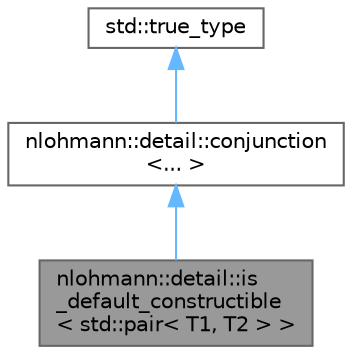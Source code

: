 digraph "nlohmann::detail::is_default_constructible&lt; std::pair&lt; T1, T2 &gt; &gt;"
{
 // LATEX_PDF_SIZE
  bgcolor="transparent";
  edge [fontname=Helvetica,fontsize=10,labelfontname=Helvetica,labelfontsize=10];
  node [fontname=Helvetica,fontsize=10,shape=box,height=0.2,width=0.4];
  Node1 [id="Node000001",label="nlohmann::detail::is\l_default_constructible\l\< std::pair\< T1, T2 \> \>",height=0.2,width=0.4,color="gray40", fillcolor="grey60", style="filled", fontcolor="black",tooltip=" "];
  Node2 -> Node1 [id="edge1_Node000001_Node000002",dir="back",color="steelblue1",style="solid",tooltip=" "];
  Node2 [id="Node000002",label="nlohmann::detail::conjunction\l\<... \>",height=0.2,width=0.4,color="gray40", fillcolor="white", style="filled",URL="$structnlohmann_1_1detail_1_1conjunction.html",tooltip=" "];
  Node3 -> Node2 [id="edge2_Node000002_Node000003",dir="back",color="steelblue1",style="solid",tooltip=" "];
  Node3 [id="Node000003",label="std::true_type",height=0.2,width=0.4,color="gray40", fillcolor="white", style="filled",tooltip=" "];
}
